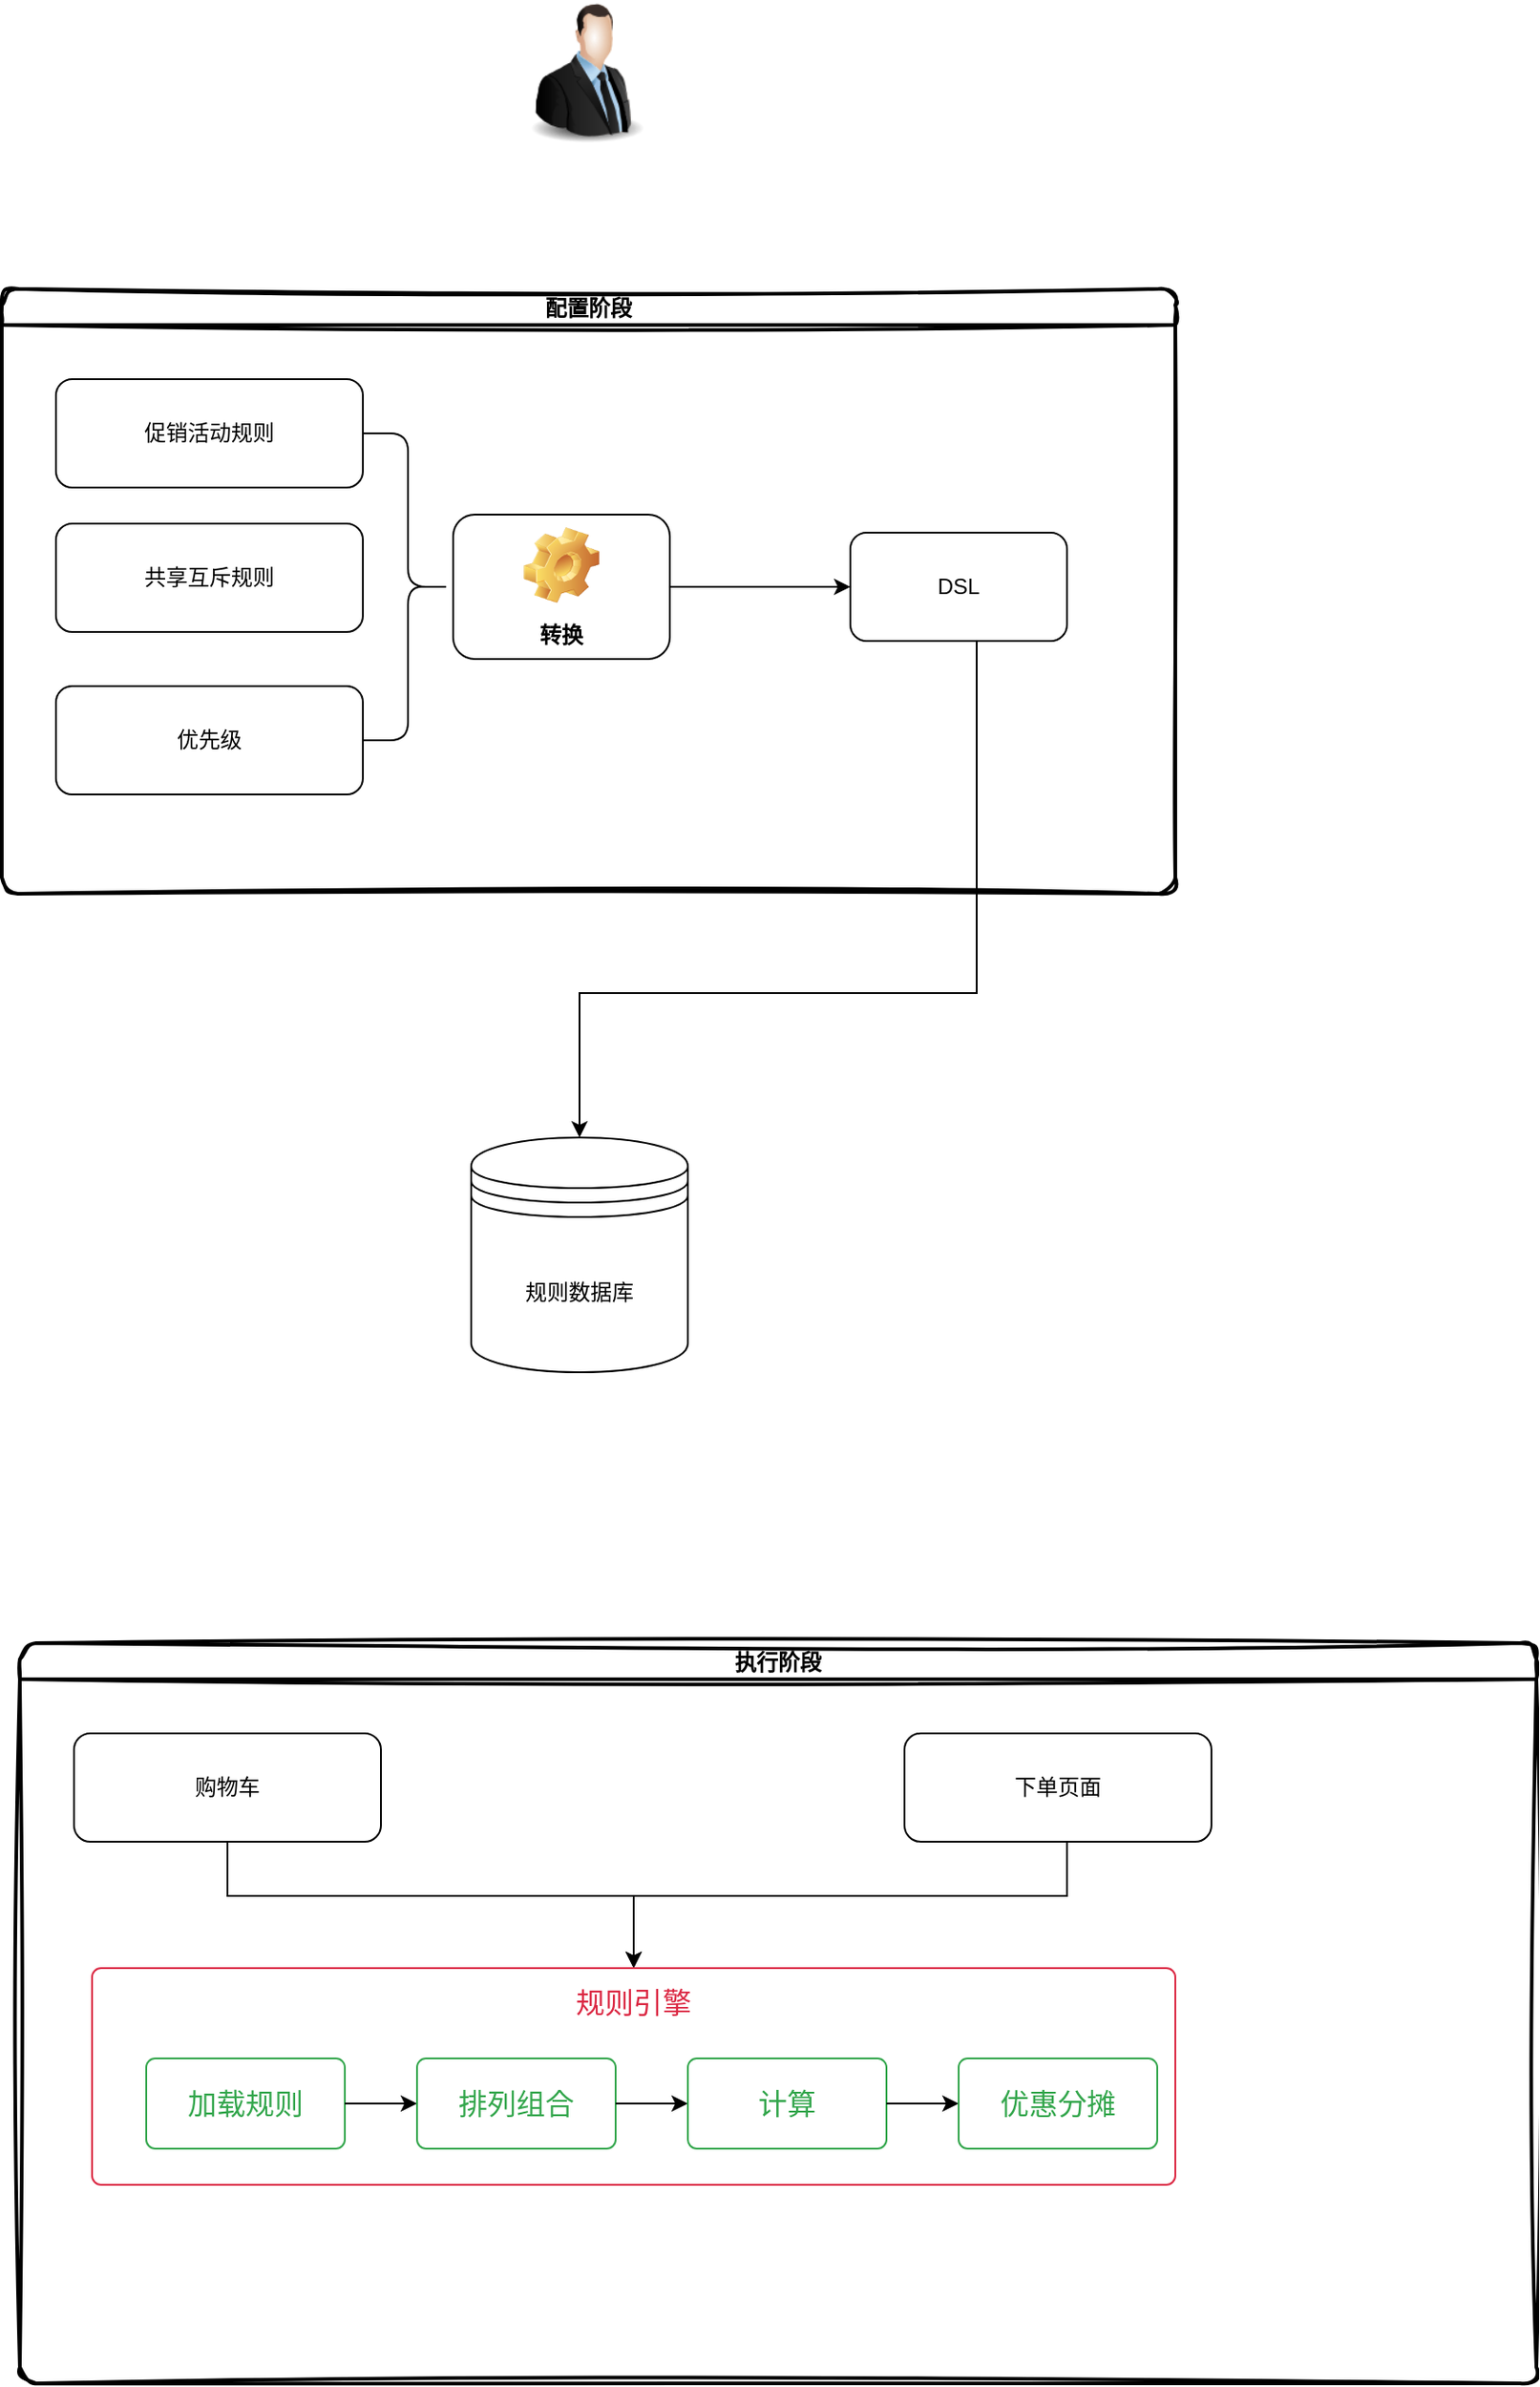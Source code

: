 <mxfile version="21.1.2" type="device">
  <diagram name="第 1 页" id="cjzxclNcPU2xtW72lW7d">
    <mxGraphModel dx="1194" dy="824" grid="1" gridSize="10" guides="1" tooltips="1" connect="1" arrows="1" fold="1" page="1" pageScale="1" pageWidth="827" pageHeight="1169" math="0" shadow="0">
      <root>
        <mxCell id="0" />
        <mxCell id="1" parent="0" />
        <mxCell id="1G4GsLbxePyv2_AHrJOM-2" value="配置阶段" style="swimlane;startSize=20;horizontal=1;containerType=tree;rounded=1;glass=0;shadow=0;strokeWidth=2;sketch=1;curveFitting=1;jiggle=2;" vertex="1" parent="1">
          <mxGeometry x="50" y="250" width="650" height="335" as="geometry" />
        </mxCell>
        <mxCell id="1G4GsLbxePyv2_AHrJOM-6" value="促销活动规则" style="rounded=1;whiteSpace=wrap;html=1;" vertex="1" parent="1G4GsLbxePyv2_AHrJOM-2">
          <mxGeometry x="30" y="50" width="170" height="60" as="geometry" />
        </mxCell>
        <mxCell id="1G4GsLbxePyv2_AHrJOM-7" value="共享互斥规则" style="rounded=1;whiteSpace=wrap;html=1;" vertex="1" parent="1G4GsLbxePyv2_AHrJOM-2">
          <mxGeometry x="30" y="130" width="170" height="60" as="geometry" />
        </mxCell>
        <mxCell id="1G4GsLbxePyv2_AHrJOM-8" value="优先级" style="rounded=1;whiteSpace=wrap;html=1;" vertex="1" parent="1G4GsLbxePyv2_AHrJOM-2">
          <mxGeometry x="30" y="220" width="170" height="60" as="geometry" />
        </mxCell>
        <mxCell id="1G4GsLbxePyv2_AHrJOM-9" value="" style="shape=curlyBracket;whiteSpace=wrap;html=1;rounded=1;flipH=1;labelPosition=right;verticalLabelPosition=middle;align=left;verticalAlign=middle;" vertex="1" parent="1G4GsLbxePyv2_AHrJOM-2">
          <mxGeometry x="200" y="80" width="50" height="170" as="geometry" />
        </mxCell>
        <mxCell id="1G4GsLbxePyv2_AHrJOM-17" style="edgeStyle=orthogonalEdgeStyle;rounded=0;orthogonalLoop=1;jettySize=auto;html=1;entryX=0;entryY=0.5;entryDx=0;entryDy=0;" edge="1" parent="1G4GsLbxePyv2_AHrJOM-2" source="1G4GsLbxePyv2_AHrJOM-13" target="1G4GsLbxePyv2_AHrJOM-16">
          <mxGeometry relative="1" as="geometry" />
        </mxCell>
        <mxCell id="1G4GsLbxePyv2_AHrJOM-13" value="转换" style="label;whiteSpace=wrap;html=1;align=center;verticalAlign=bottom;spacingLeft=0;spacingBottom=4;imageAlign=center;imageVerticalAlign=top;image=img/clipart/Gear_128x128.png" vertex="1" parent="1G4GsLbxePyv2_AHrJOM-2">
          <mxGeometry x="250" y="125" width="120" height="80" as="geometry" />
        </mxCell>
        <mxCell id="1G4GsLbxePyv2_AHrJOM-16" value="DSL" style="rounded=1;whiteSpace=wrap;html=1;" vertex="1" parent="1G4GsLbxePyv2_AHrJOM-2">
          <mxGeometry x="470" y="135" width="120" height="60" as="geometry" />
        </mxCell>
        <mxCell id="1G4GsLbxePyv2_AHrJOM-18" value="规则数据库" style="shape=datastore;whiteSpace=wrap;html=1;" vertex="1" parent="1">
          <mxGeometry x="310" y="720" width="120" height="130" as="geometry" />
        </mxCell>
        <mxCell id="1G4GsLbxePyv2_AHrJOM-19" style="edgeStyle=orthogonalEdgeStyle;rounded=0;orthogonalLoop=1;jettySize=auto;html=1;entryX=0.5;entryY=0;entryDx=0;entryDy=0;" edge="1" parent="1" source="1G4GsLbxePyv2_AHrJOM-16" target="1G4GsLbxePyv2_AHrJOM-18">
          <mxGeometry relative="1" as="geometry">
            <Array as="points">
              <mxPoint x="590" y="640" />
              <mxPoint x="370" y="640" />
            </Array>
          </mxGeometry>
        </mxCell>
        <mxCell id="1G4GsLbxePyv2_AHrJOM-20" value="执行阶段" style="swimlane;startSize=20;horizontal=1;containerType=tree;rounded=1;glass=0;shadow=0;strokeWidth=2;sketch=1;curveFitting=1;jiggle=2;" vertex="1" parent="1">
          <mxGeometry x="60" y="1000" width="840" height="410" as="geometry" />
        </mxCell>
        <mxCell id="1G4GsLbxePyv2_AHrJOM-37" style="edgeStyle=orthogonalEdgeStyle;rounded=0;orthogonalLoop=1;jettySize=auto;html=1;" edge="1" parent="1G4GsLbxePyv2_AHrJOM-20" source="1G4GsLbxePyv2_AHrJOM-21" target="1G4GsLbxePyv2_AHrJOM-29">
          <mxGeometry relative="1" as="geometry">
            <Array as="points">
              <mxPoint x="115" y="140" />
              <mxPoint x="340" y="140" />
            </Array>
          </mxGeometry>
        </mxCell>
        <mxCell id="1G4GsLbxePyv2_AHrJOM-21" value="购物车" style="rounded=1;whiteSpace=wrap;html=1;" vertex="1" parent="1G4GsLbxePyv2_AHrJOM-20">
          <mxGeometry x="30" y="50" width="170" height="60" as="geometry" />
        </mxCell>
        <mxCell id="1G4GsLbxePyv2_AHrJOM-38" style="edgeStyle=orthogonalEdgeStyle;rounded=0;orthogonalLoop=1;jettySize=auto;html=1;" edge="1" parent="1G4GsLbxePyv2_AHrJOM-20" source="1G4GsLbxePyv2_AHrJOM-22">
          <mxGeometry relative="1" as="geometry">
            <mxPoint x="340" y="180" as="targetPoint" />
            <Array as="points">
              <mxPoint x="580" y="140" />
              <mxPoint x="340" y="140" />
            </Array>
          </mxGeometry>
        </mxCell>
        <mxCell id="1G4GsLbxePyv2_AHrJOM-22" value="下单页面" style="rounded=1;whiteSpace=wrap;html=1;" vertex="1" parent="1G4GsLbxePyv2_AHrJOM-20">
          <mxGeometry x="490" y="50" width="170" height="60" as="geometry" />
        </mxCell>
        <mxCell id="1G4GsLbxePyv2_AHrJOM-29" value="规则引擎" style="html=1;shadow=0;dashed=0;shape=mxgraph.bootstrap.rrect;rSize=5;strokeColor=#DB2843;strokeWidth=1;fillColor=none;fontColor=#DB2843;whiteSpace=wrap;align=center;verticalAlign=top;spacingLeft=0;fontStyle=0;fontSize=16;spacing=5;" vertex="1" parent="1G4GsLbxePyv2_AHrJOM-20">
          <mxGeometry x="40" y="180" width="600" height="120" as="geometry" />
        </mxCell>
        <mxCell id="1G4GsLbxePyv2_AHrJOM-30" value="加载规则" style="html=1;shadow=0;dashed=0;shape=mxgraph.bootstrap.rrect;rSize=5;strokeColor=#33A64C;strokeWidth=1;fillColor=none;fontColor=#33A64C;whiteSpace=wrap;align=center;verticalAlign=middle;spacingLeft=0;fontStyle=0;fontSize=16;spacing=5;" vertex="1" parent="1G4GsLbxePyv2_AHrJOM-20">
          <mxGeometry x="70" y="230" width="110" height="50" as="geometry" />
        </mxCell>
        <mxCell id="1G4GsLbxePyv2_AHrJOM-31" value="" style="edgeStyle=orthogonalEdgeStyle;rounded=0;orthogonalLoop=1;jettySize=auto;html=1;" edge="1" source="1G4GsLbxePyv2_AHrJOM-30" target="1G4GsLbxePyv2_AHrJOM-32" parent="1G4GsLbxePyv2_AHrJOM-20">
          <mxGeometry relative="1" as="geometry" />
        </mxCell>
        <mxCell id="1G4GsLbxePyv2_AHrJOM-32" value="排列组合" style="html=1;shadow=0;dashed=0;shape=mxgraph.bootstrap.rrect;rSize=5;strokeColor=#33A64C;strokeWidth=1;fillColor=none;fontColor=#33A64C;whiteSpace=wrap;align=center;verticalAlign=middle;spacingLeft=0;fontStyle=0;fontSize=16;spacing=5;" vertex="1" parent="1G4GsLbxePyv2_AHrJOM-20">
          <mxGeometry x="220" y="230" width="110" height="50" as="geometry" />
        </mxCell>
        <mxCell id="1G4GsLbxePyv2_AHrJOM-33" value="" style="edgeStyle=orthogonalEdgeStyle;rounded=0;orthogonalLoop=1;jettySize=auto;html=1;" edge="1" target="1G4GsLbxePyv2_AHrJOM-34" source="1G4GsLbxePyv2_AHrJOM-32" parent="1G4GsLbxePyv2_AHrJOM-20">
          <mxGeometry relative="1" as="geometry">
            <mxPoint x="240" y="1255" as="sourcePoint" />
          </mxGeometry>
        </mxCell>
        <mxCell id="1G4GsLbxePyv2_AHrJOM-34" value="计算" style="html=1;shadow=0;dashed=0;shape=mxgraph.bootstrap.rrect;rSize=5;strokeColor=#33A64C;strokeWidth=1;fillColor=none;fontColor=#33A64C;whiteSpace=wrap;align=center;verticalAlign=middle;spacingLeft=0;fontStyle=0;fontSize=16;spacing=5;" vertex="1" parent="1G4GsLbxePyv2_AHrJOM-20">
          <mxGeometry x="370" y="230" width="110" height="50" as="geometry" />
        </mxCell>
        <mxCell id="1G4GsLbxePyv2_AHrJOM-35" value="" style="edgeStyle=orthogonalEdgeStyle;rounded=0;orthogonalLoop=1;jettySize=auto;html=1;" edge="1" target="1G4GsLbxePyv2_AHrJOM-36" source="1G4GsLbxePyv2_AHrJOM-34" parent="1G4GsLbxePyv2_AHrJOM-20">
          <mxGeometry relative="1" as="geometry">
            <mxPoint x="390" y="1255" as="sourcePoint" />
          </mxGeometry>
        </mxCell>
        <mxCell id="1G4GsLbxePyv2_AHrJOM-36" value="优惠分摊" style="html=1;shadow=0;dashed=0;shape=mxgraph.bootstrap.rrect;rSize=5;strokeColor=#33A64C;strokeWidth=1;fillColor=none;fontColor=#33A64C;whiteSpace=wrap;align=center;verticalAlign=middle;spacingLeft=0;fontStyle=0;fontSize=16;spacing=5;" vertex="1" parent="1G4GsLbxePyv2_AHrJOM-20">
          <mxGeometry x="520" y="230" width="110" height="50" as="geometry" />
        </mxCell>
        <mxCell id="1G4GsLbxePyv2_AHrJOM-28" value="" style="image;html=1;image=img/lib/clip_art/people/Suit_Man_128x128.png" vertex="1" parent="1">
          <mxGeometry x="334" y="90" width="80" height="80" as="geometry" />
        </mxCell>
      </root>
    </mxGraphModel>
  </diagram>
</mxfile>
